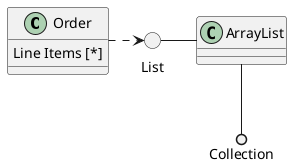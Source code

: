 @startuml
class Order {
    Line Items [*]
}
circle List

Order .> List
List - ArrayList
ArrayList --() Collection
@enduml
